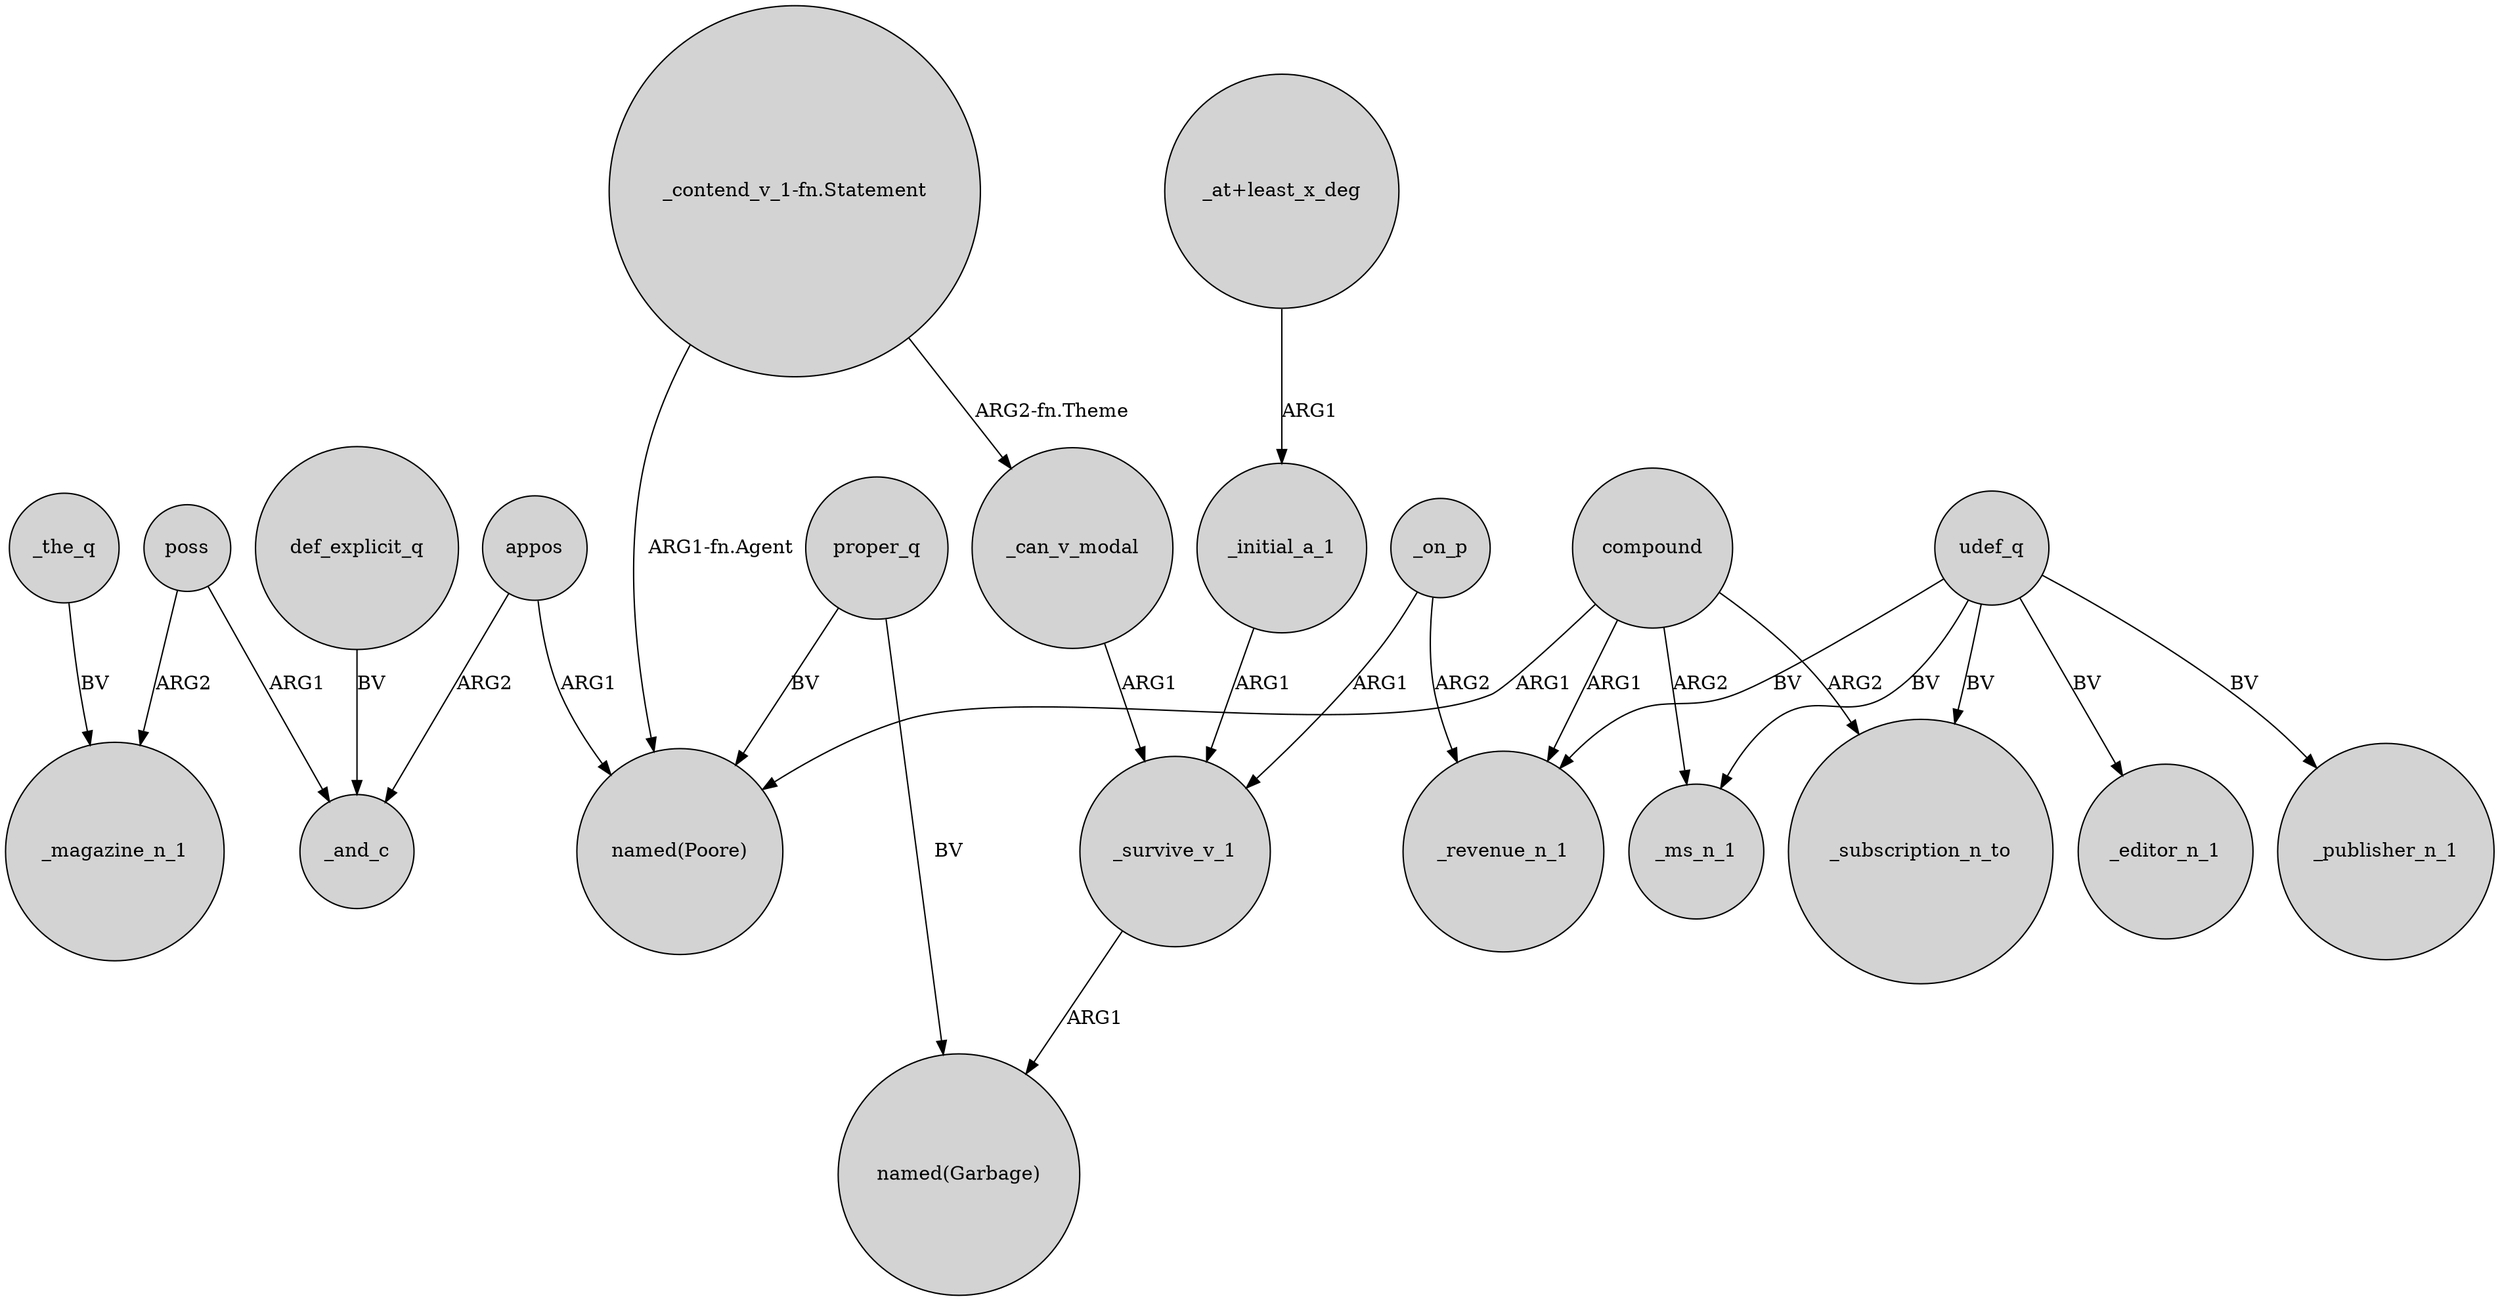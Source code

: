 digraph {
	node [shape=circle style=filled]
	poss -> _magazine_n_1 [label=ARG2]
	_can_v_modal -> _survive_v_1 [label=ARG1]
	udef_q -> _publisher_n_1 [label=BV]
	"_contend_v_1-fn.Statement" -> "named(Poore)" [label="ARG1-fn.Agent"]
	poss -> _and_c [label=ARG1]
	def_explicit_q -> _and_c [label=BV]
	compound -> _subscription_n_to [label=ARG2]
	_the_q -> _magazine_n_1 [label=BV]
	proper_q -> "named(Poore)" [label=BV]
	_survive_v_1 -> "named(Garbage)" [label=ARG1]
	_on_p -> _survive_v_1 [label=ARG1]
	"_contend_v_1-fn.Statement" -> _can_v_modal [label="ARG2-fn.Theme"]
	compound -> _ms_n_1 [label=ARG2]
	udef_q -> _revenue_n_1 [label=BV]
	udef_q -> _ms_n_1 [label=BV]
	"_at+least_x_deg" -> _initial_a_1 [label=ARG1]
	appos -> "named(Poore)" [label=ARG1]
	appos -> _and_c [label=ARG2]
	proper_q -> "named(Garbage)" [label=BV]
	_on_p -> _revenue_n_1 [label=ARG2]
	udef_q -> _subscription_n_to [label=BV]
	udef_q -> _editor_n_1 [label=BV]
	compound -> "named(Poore)" [label=ARG1]
	compound -> _revenue_n_1 [label=ARG1]
	_initial_a_1 -> _survive_v_1 [label=ARG1]
}
